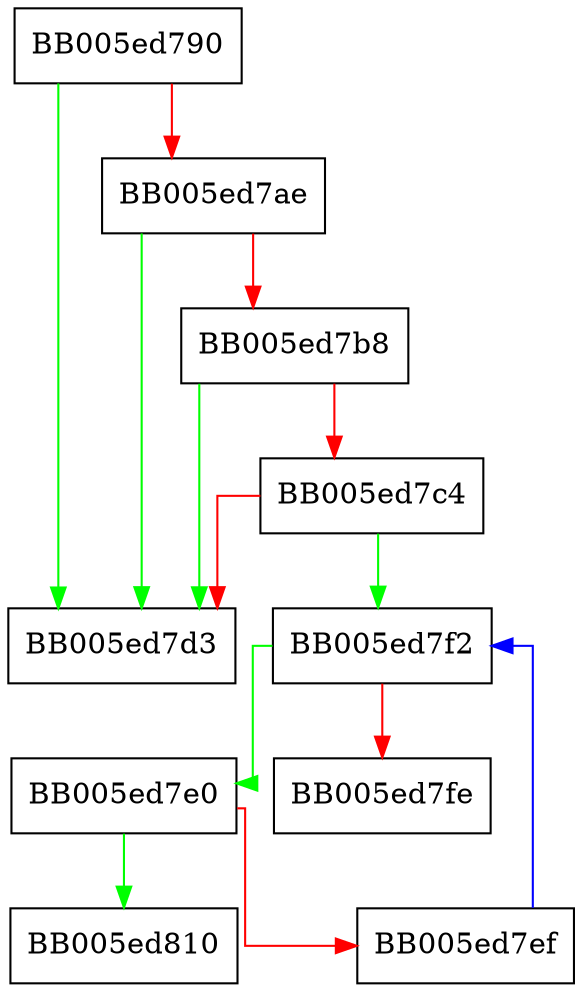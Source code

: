 digraph init_thread_remove_handlers {
  node [shape="box"];
  graph [splines=ortho];
  BB005ed790 -> BB005ed7d3 [color="green"];
  BB005ed790 -> BB005ed7ae [color="red"];
  BB005ed7ae -> BB005ed7d3 [color="green"];
  BB005ed7ae -> BB005ed7b8 [color="red"];
  BB005ed7b8 -> BB005ed7d3 [color="green"];
  BB005ed7b8 -> BB005ed7c4 [color="red"];
  BB005ed7c4 -> BB005ed7f2 [color="green"];
  BB005ed7c4 -> BB005ed7d3 [color="red"];
  BB005ed7e0 -> BB005ed810 [color="green"];
  BB005ed7e0 -> BB005ed7ef [color="red"];
  BB005ed7ef -> BB005ed7f2 [color="blue"];
  BB005ed7f2 -> BB005ed7e0 [color="green"];
  BB005ed7f2 -> BB005ed7fe [color="red"];
}
